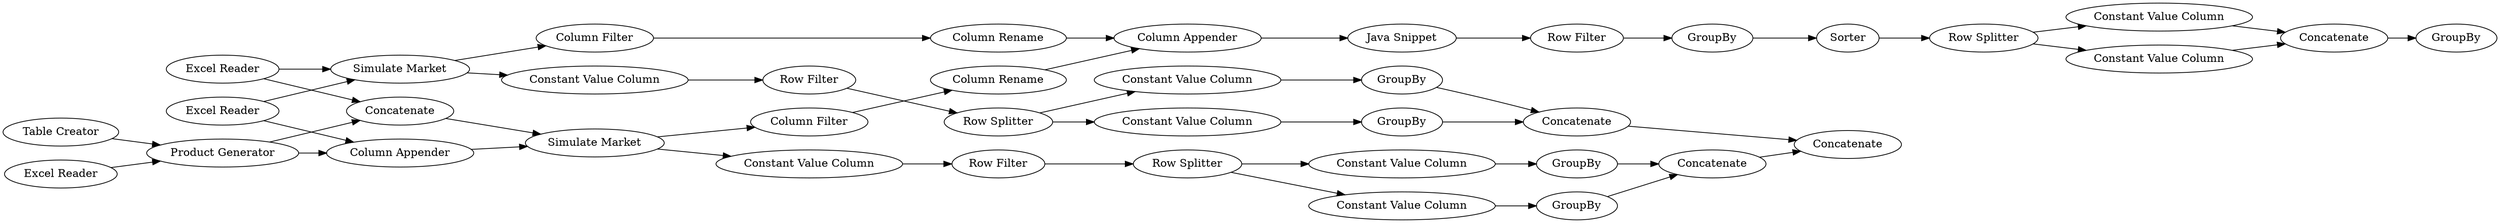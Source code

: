 digraph {
	"6270536615179727109_22" [label="Row Filter"]
	"6270536615179727109_23" [label=GroupBy]
	"403385483905070107_24" [label="Constant Value Column"]
	"403385483905070107_4" [label="Simulate Market"]
	"403385483905070107_35" [label="Column Appender"]
	"403385483905070107_19" [label=GroupBy]
	"403385483905070107_20" [label=Sorter]
	"6755919733279235320_21" [label="Row Splitter"]
	"6270536615179727109_21" [label="Row Splitter"]
	"403385483905070107_28" [label="Constant Value Column"]
	"403385483905070107_8" [label=Concatenate]
	"403385483905070107_15" [label="Column Rename"]
	"6270536615179727109_27" [label=Concatenate]
	"6270536615179727109_25" [label="Constant Value Column"]
	"6755919733279235320_26" [label=GroupBy]
	"403385483905070107_12" [label="Column Filter"]
	"6755919733279235320_22" [label="Row Filter"]
	"403385483905070107_21" [label="Row Splitter"]
	"403385483905070107_5" [label="Table Creator"]
	"403385483905070107_34" [label=GroupBy]
	"403385483905070107_18" [label="Row Filter"]
	"6755919733279235320_24" [label="Constant Value Column"]
	"6755919733279235320_23" [label=GroupBy]
	"403385483905070107_39" [label="Excel Reader"]
	"403385483905070107_13" [label="Column Filter"]
	"403385483905070107_30" [label=Concatenate]
	"403385483905070107_14" [label="Column Rename"]
	"403385483905070107_38" [label="Excel Reader"]
	"6270536615179727109_26" [label=GroupBy]
	"403385483905070107_17" [label="Java Snippet"]
	"6755919733279235320_27" [label=Concatenate]
	"6755919733279235320_25" [label="Constant Value Column"]
	"6270536615179727109_24" [label="Constant Value Column"]
	"403385483905070107_9" [label="Simulate Market"]
	"403385483905070107_29" [label="Constant Value Column"]
	"403385483905070107_37" [label="Excel Reader"]
	"403385483905070107_6" [label="Product Generator"]
	"403385483905070107_25" [label="Constant Value Column"]
	"403385483905070107_33" [label=Concatenate]
	"403385483905070107_36" [label="Column Appender"]
	"6270536615179727109_21" -> "6270536615179727109_25"
	"6755919733279235320_21" -> "6755919733279235320_25"
	"403385483905070107_25" -> "403385483905070107_33"
	"403385483905070107_17" -> "403385483905070107_18"
	"403385483905070107_39" -> "403385483905070107_6"
	"6270536615179727109_21" -> "6270536615179727109_24"
	"403385483905070107_4" -> "403385483905070107_28"
	"403385483905070107_13" -> "403385483905070107_15"
	"6755919733279235320_24" -> "6755919733279235320_23"
	"403385483905070107_38" -> "403385483905070107_36"
	"6755919733279235320_22" -> "6755919733279235320_21"
	"6755919733279235320_23" -> "6755919733279235320_27"
	"403385483905070107_5" -> "403385483905070107_6"
	"403385483905070107_37" -> "403385483905070107_4"
	"403385483905070107_29" -> "6755919733279235320_22"
	"403385483905070107_37" -> "403385483905070107_8"
	"403385483905070107_36" -> "403385483905070107_9"
	"6270536615179727109_26" -> "6270536615179727109_27"
	"6755919733279235320_25" -> "6755919733279235320_26"
	"6270536615179727109_23" -> "6270536615179727109_27"
	"403385483905070107_14" -> "403385483905070107_35"
	"403385483905070107_28" -> "6270536615179727109_22"
	"6755919733279235320_21" -> "6755919733279235320_24"
	"403385483905070107_20" -> "403385483905070107_21"
	"403385483905070107_12" -> "403385483905070107_14"
	"403385483905070107_21" -> "403385483905070107_24"
	"403385483905070107_9" -> "403385483905070107_13"
	"6270536615179727109_22" -> "6270536615179727109_21"
	"403385483905070107_21" -> "403385483905070107_25"
	"403385483905070107_6" -> "403385483905070107_8"
	"403385483905070107_24" -> "403385483905070107_33"
	"6755919733279235320_27" -> "403385483905070107_30"
	"6270536615179727109_27" -> "403385483905070107_30"
	"403385483905070107_35" -> "403385483905070107_17"
	"403385483905070107_18" -> "403385483905070107_19"
	"403385483905070107_33" -> "403385483905070107_34"
	"403385483905070107_6" -> "403385483905070107_36"
	"403385483905070107_4" -> "403385483905070107_12"
	"403385483905070107_8" -> "403385483905070107_9"
	"6270536615179727109_25" -> "6270536615179727109_26"
	"403385483905070107_19" -> "403385483905070107_20"
	"403385483905070107_9" -> "403385483905070107_29"
	"6270536615179727109_24" -> "6270536615179727109_23"
	"403385483905070107_15" -> "403385483905070107_35"
	"403385483905070107_38" -> "403385483905070107_4"
	"6755919733279235320_26" -> "6755919733279235320_27"
	rankdir=LR
}
